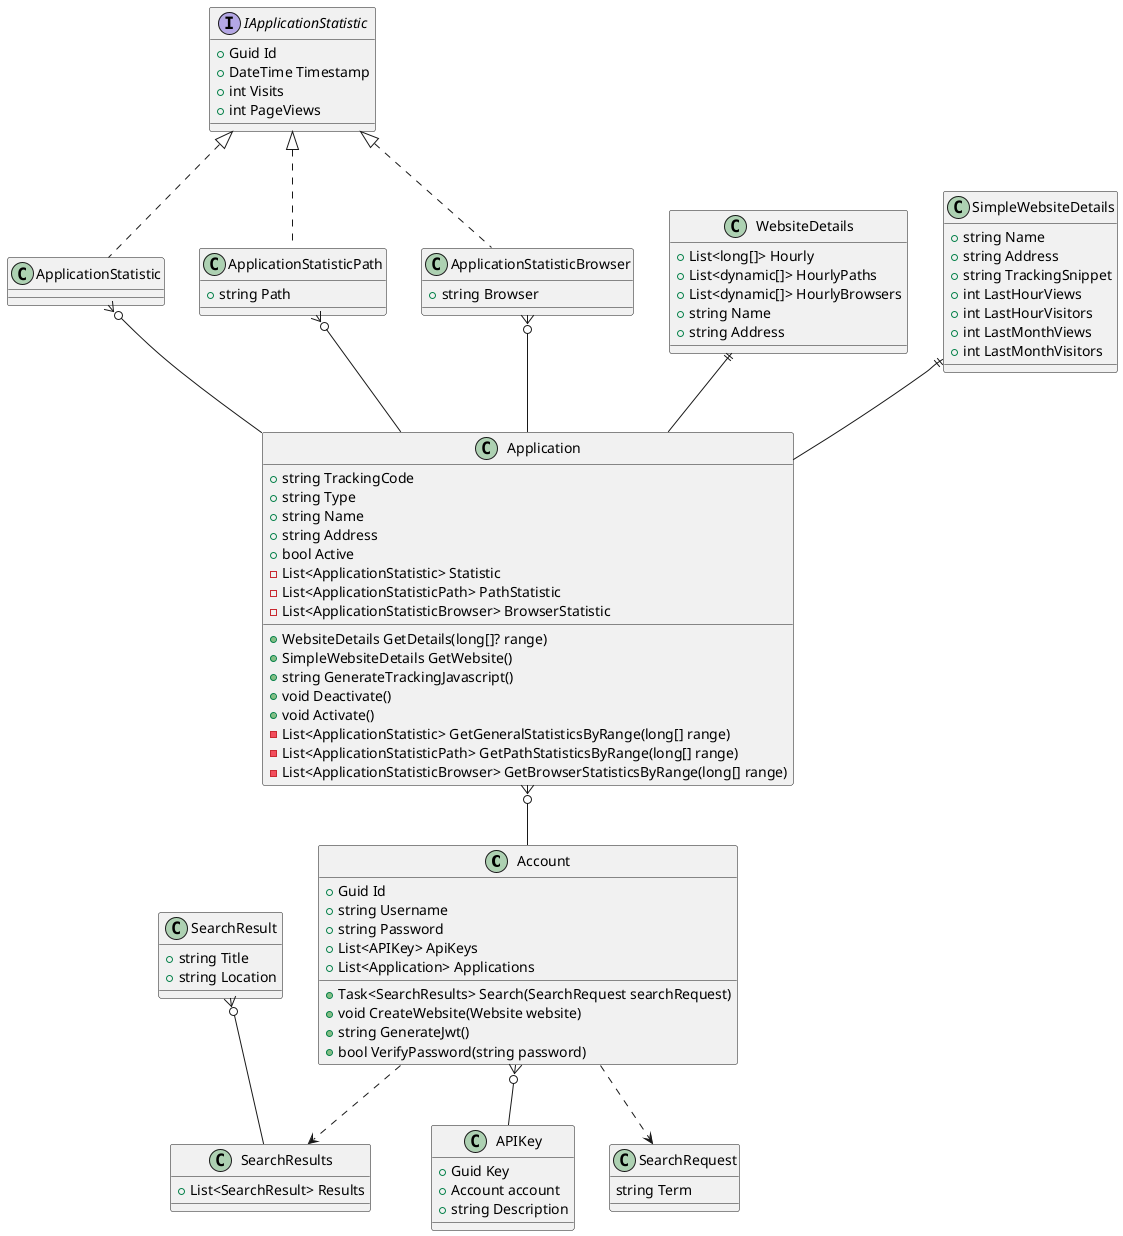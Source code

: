 ﻿@startuml
'https://plantuml.com/class-diagram

class Account {
    +Guid Id
    +string Username
    +string Password
    +List<APIKey> ApiKeys
    +List<Application> Applications
    +Task<SearchResults> Search(SearchRequest searchRequest)
    +void CreateWebsite(Website website)
    +string GenerateJwt()
    +bool VerifyPassword(string password)
}

class APIKey {
    +Guid Key
    +Account account
    +string Description
}

class SearchResults {
    +List<SearchResult> Results
}

class SearchResult {
    +string Title
    +string Location
}

class SearchRequest {
    string Term
}

class Application {
    +string TrackingCode
    +string Type
    +string Name
    +string Address
    +bool Active
    -List<ApplicationStatistic> Statistic
    -List<ApplicationStatisticPath> PathStatistic
    -List<ApplicationStatisticBrowser> BrowserStatistic
    +WebsiteDetails GetDetails(long[]? range)
    +SimpleWebsiteDetails GetWebsite()
    +string GenerateTrackingJavascript()
    +void Deactivate()
    +void Activate()
    -List<ApplicationStatistic> GetGeneralStatisticsByRange(long[] range)
    -List<ApplicationStatisticPath> GetPathStatisticsByRange(long[] range)
    -List<ApplicationStatisticBrowser> GetBrowserStatisticsByRange(long[] range)
}

interface IApplicationStatistic {
    +Guid Id
    +DateTime Timestamp
    +int Visits
    +int PageViews
}

class ApplicationStatistic implements IApplicationStatistic {}

class ApplicationStatisticPath implements IApplicationStatistic {
    +string Path
}

class ApplicationStatisticBrowser implements IApplicationStatistic {
    +string Browser
}

class WebsiteDetails {
    +List<long[]> Hourly
    +List<dynamic[]> HourlyPaths
    +List<dynamic[]> HourlyBrowsers
    +string Name
    +string Address
}

class SimpleWebsiteDetails {
    +string Name
    +string Address
    +string TrackingSnippet
    +int LastHourViews
    +int LastHourVisitors
    +int LastMonthViews
    +int LastMonthVisitors
}


'Relations
Account }o-- APIKey
SearchResult }o-- SearchResults
Application }o-- Account
ApplicationStatistic }o-- Application
ApplicationStatisticPath }o-- Application
ApplicationStatisticBrowser }o-- Application
WebsiteDetails ||-- Application
SimpleWebsiteDetails ||-- Application

Account ..> SearchResults
Account ..> SearchRequest

@enduml